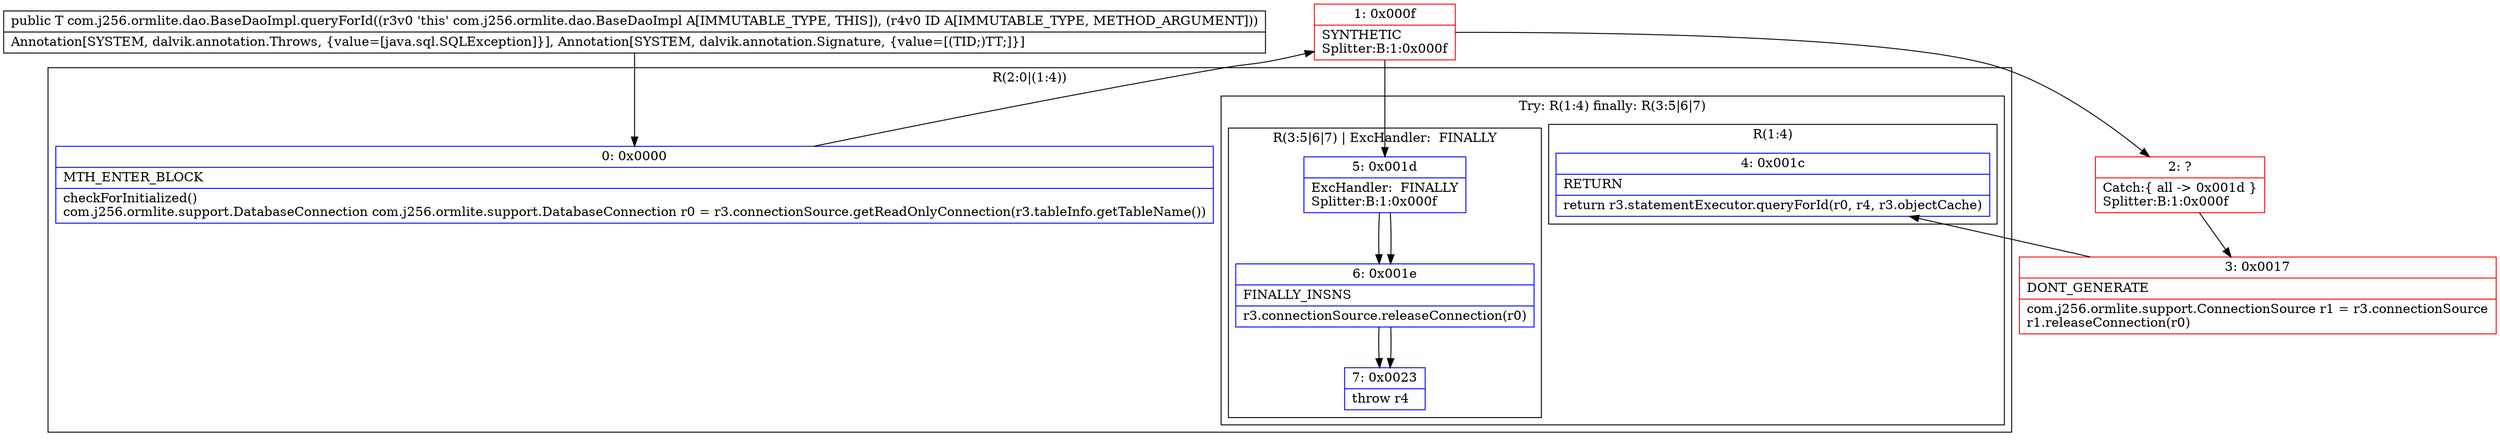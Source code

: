 digraph "CFG forcom.j256.ormlite.dao.BaseDaoImpl.queryForId(Ljava\/lang\/Object;)Ljava\/lang\/Object;" {
subgraph cluster_Region_2030327941 {
label = "R(2:0|(1:4))";
node [shape=record,color=blue];
Node_0 [shape=record,label="{0\:\ 0x0000|MTH_ENTER_BLOCK\l|checkForInitialized()\lcom.j256.ormlite.support.DatabaseConnection com.j256.ormlite.support.DatabaseConnection r0 = r3.connectionSource.getReadOnlyConnection(r3.tableInfo.getTableName())\l}"];
subgraph cluster_TryCatchRegion_1753013117 {
label = "Try: R(1:4) finally: R(3:5|6|7)";
node [shape=record,color=blue];
subgraph cluster_Region_858834739 {
label = "R(1:4)";
node [shape=record,color=blue];
Node_4 [shape=record,label="{4\:\ 0x001c|RETURN\l|return r3.statementExecutor.queryForId(r0, r4, r3.objectCache)\l}"];
}
subgraph cluster_Region_328431458 {
label = "R(3:5|6|7) | ExcHandler:  FINALLY\l";
node [shape=record,color=blue];
Node_5 [shape=record,label="{5\:\ 0x001d|ExcHandler:  FINALLY\lSplitter:B:1:0x000f\l}"];
Node_6 [shape=record,label="{6\:\ 0x001e|FINALLY_INSNS\l|r3.connectionSource.releaseConnection(r0)\l}"];
Node_7 [shape=record,label="{7\:\ 0x0023|throw r4\l}"];
}
}
}
subgraph cluster_Region_328431458 {
label = "R(3:5|6|7) | ExcHandler:  FINALLY\l";
node [shape=record,color=blue];
Node_5 [shape=record,label="{5\:\ 0x001d|ExcHandler:  FINALLY\lSplitter:B:1:0x000f\l}"];
Node_6 [shape=record,label="{6\:\ 0x001e|FINALLY_INSNS\l|r3.connectionSource.releaseConnection(r0)\l}"];
Node_7 [shape=record,label="{7\:\ 0x0023|throw r4\l}"];
}
Node_1 [shape=record,color=red,label="{1\:\ 0x000f|SYNTHETIC\lSplitter:B:1:0x000f\l}"];
Node_2 [shape=record,color=red,label="{2\:\ ?|Catch:\{ all \-\> 0x001d \}\lSplitter:B:1:0x000f\l}"];
Node_3 [shape=record,color=red,label="{3\:\ 0x0017|DONT_GENERATE\l|com.j256.ormlite.support.ConnectionSource r1 = r3.connectionSource\lr1.releaseConnection(r0)\l}"];
MethodNode[shape=record,label="{public T com.j256.ormlite.dao.BaseDaoImpl.queryForId((r3v0 'this' com.j256.ormlite.dao.BaseDaoImpl A[IMMUTABLE_TYPE, THIS]), (r4v0 ID A[IMMUTABLE_TYPE, METHOD_ARGUMENT]))  | Annotation[SYSTEM, dalvik.annotation.Throws, \{value=[java.sql.SQLException]\}], Annotation[SYSTEM, dalvik.annotation.Signature, \{value=[(TID;)TT;]\}]\l}"];
MethodNode -> Node_0;
Node_0 -> Node_1;
Node_5 -> Node_6;
Node_6 -> Node_7;
Node_5 -> Node_6;
Node_6 -> Node_7;
Node_1 -> Node_2;
Node_1 -> Node_5;
Node_2 -> Node_3;
Node_3 -> Node_4;
}


